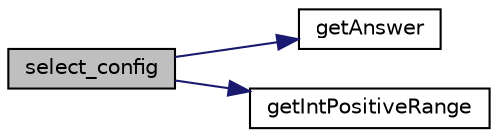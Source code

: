 digraph "select_config"
{
  edge [fontname="Helvetica",fontsize="10",labelfontname="Helvetica",labelfontsize="10"];
  node [fontname="Helvetica",fontsize="10",shape=record];
  rankdir="LR";
  Node1 [label="select_config",height=0.2,width=0.4,color="black", fillcolor="grey75", style="filled", fontcolor="black"];
  Node1 -> Node2 [color="midnightblue",fontsize="10",style="solid",fontname="Helvetica"];
  Node2 [label="getAnswer",height=0.2,width=0.4,color="black", fillcolor="white", style="filled",URL="$user__interface_8c.html#ad446d677222dae1e80caf8b0c660a650"];
  Node1 -> Node3 [color="midnightblue",fontsize="10",style="solid",fontname="Helvetica"];
  Node3 [label="getIntPositiveRange",height=0.2,width=0.4,color="black", fillcolor="white", style="filled",URL="$user__interface_8c.html#a6a6c5f65e2e9427ab5e23b2e97cccd2d"];
}
